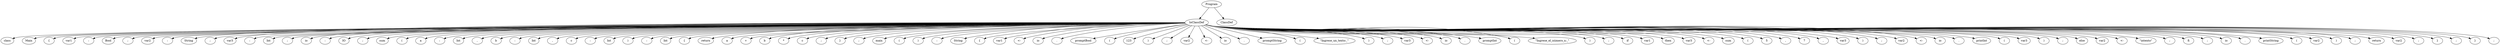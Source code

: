 digraph tree {
rankdir=TB;
nodesep=0.6;
ranksep=0.8;
    "Program_1743667016224" [label="Program"];
    "IoClassDef_1743667016336" [label="IoClassDef"];
    "class_1743651190400" [label="class"];
    "Main_1743667425344" [label="Main"];
    "{_1743667425408" [label="{"];
    "var1_1743667425920" [label="var1"];
    ":_1743667425984" [label=":"];
    "Bool_1743667426176" [label="Bool"];
    ";_1743667426048" [label=";"];
    "var2_1743667425856" [label="var2"];
    ":_1743667426240" [label=":"];
    "String_1743667426368" [label="String"];
    ";_1743667426112" [label=";"];
    "var3_1743667426304" [label="var3"];
    ":_1743667426432" [label=":"];
    "Int_1743667426496" [label="Int"];
    ";_1743667426560" [label=";"];
    "io_1743667426624" [label="io"];
    ":_1743667426688" [label=":"];
    "IO_1743667426752" [label="IO"];
    ";_1743667426816" [label=";"];
    "sum_1743667426880" [label="sum"];
    "(_1743667426944" [label="("];
    "a_1743667427008" [label="a"];
    ":_1743667427072" [label=":"];
    "Int_1743667427136" [label="Int"];
    ",_1743667427200" [label=","];
    "b_1743667427264" [label="b"];
    ":_1743667427328" [label=":"];
    "Int_1743667427392" [label="Int"];
    ",_1743667427456" [label=","];
    "c_1743667427520" [label="c"];
    ":_1743667427584" [label=":"];
    "Int_1743667427648" [label="Int"];
    ")_1743667427712" [label=")"];
    ":_1743667427776" [label=":"];
    "Int_1743667427840" [label="Int"];
    "{_1743667427904" [label="{"];
    "return_1743667427968" [label="return"];
    "a_1743667428032" [label="a"];
    "+_1743667428096" [label="+"];
    "b_1743667428160" [label="b"];
    "*_1743667428224" [label="*"];
    "c_1743667428288" [label="c"];
    ";_1743667428352" [label=";"];
    "}_1743667428416" [label="}"];
    ";_1743667428480" [label=";"];
    "main_1743667428544" [label="main"];
    "(_1743667428608" [label="("];
    ")_1743667428672" [label=")"];
    ":_1743667428736" [label=":"];
    "String_1743667428800" [label="String"];
    "{_1743667428864" [label="{"];
    "var1_1743667428928" [label="var1"];
    "<-_1743667428992" [label="<-"];
    "io_1743667429056" [label="io"];
    "._1743667429120" [label="."];
    "promptBool_1743667429184" [label="promptBool"];
    "(_1743667429248" [label="("];
    "123_1743667429312" [label="123"];
    ")_1743667560512" [label=")"];
    ";_1743667560576" [label=";"];
    "var2_1743667560640" [label="var2"];
    "<-_1743667560704" [label="<-"];
    "io_1743667560768" [label="io"];
    "._1743667560832" [label="."];
    "promptString_1743667560896" [label="promptString"];
    "(_1743667560960" [label="("];
    "\\\"Ingrese_un_texto:_\\\"_1743667561024" [label="\"Ingrese_un_texto:_\""];
    ")_1743667561088" [label=")"];
    ";_1743667561152" [label=";"];
    "var3_1743667561216" [label="var3"];
    "<-_1743667561280" [label="<-"];
    "io_1743667561344" [label="io"];
    "._1743667561408" [label="."];
    "promptInt_1743667561472" [label="promptInt"];
    "(_1743667561792" [label="("];
    "\\\"Ingrese_el_número_x:_\\\"_1743667561536" [label="\"Ingrese_el_número_x:_\""];
    ")_1743667561728" [label=")"];
    ";_1743667561856" [label=";"];
    "if_1743667561920" [label="if"];
    "var1_1743667561984" [label="var1"];
    "then_1743667562048" [label="then"];
    "var3_1743667562112" [label="var3"];
    "<-_1743667562176" [label="<-"];
    "sum_1743667562240" [label="sum"];
    "(_1743667562304" [label="("];
    "5_1743667562368" [label="5"];
    ",_1743667562432" [label=","];
    "7_1743667562496" [label="7"];
    ",_1743667562560" [label=","];
    "var3_1743667562624" [label="var3"];
    ")_1743667562688" [label=")"];
    ";_1743667562752" [label=";"];
    "var2_1743667562816" [label="var2"];
    "<-_1743667562880" [label="<-"];
    "io_1743667562944" [label="io"];
    "._1743667563136" [label="."];
    "printInt_1743667563008" [label="printInt"];
    "(_1743667563200" [label="("];
    "var3_1743667563264" [label="var3"];
    ")_1743667563328" [label=")"];
    ";_1743667563392" [label=";"];
    "else_1743667563456" [label="else"];
    "var2_1743667563520" [label="var2"];
    "<-_1743667563584" [label="<-"];
    "\\\"intento\\\"_1743667563648" [label="\"intento\""];
    ";_1743667563712" [label=";"];
    "fi_1743667563776" [label="fi"];
    ";_1743667563840" [label=";"];
    "io_1743667563904" [label="io"];
    "._1743667563968" [label="."];
    "printString_1743667564032" [label="printString"];
    "(_1743667564096" [label="("];
    "var2_1743667564160" [label="var2"];
    ")_1743667564224" [label=")"];
    ";_1743667564288" [label=";"];
    "return_1743667564352" [label="return"];
    "var2_1743667564416" [label="var2"];
    ";_1743667564480" [label=";"];
    "}_1743667564544" [label="}"];
    ";_1743667564608" [label=";"];
    "}_1743667564672" [label="}"];
    ";_1743667564864" [label=";"];
    "ClassDef_1743667016672" [label="ClassDef"];
    "Program_1743667016224" -> "IoClassDef_1743667016336";
    "Program_1743667016224" -> "ClassDef_1743667016672";
    "IoClassDef_1743667016336" -> "class_1743651190400";
    "IoClassDef_1743667016336" -> "Main_1743667425344";
    "IoClassDef_1743667016336" -> "{_1743667425408";
    "IoClassDef_1743667016336" -> "var1_1743667425920";
    "IoClassDef_1743667016336" -> ":_1743667425984";
    "IoClassDef_1743667016336" -> "Bool_1743667426176";
    "IoClassDef_1743667016336" -> ";_1743667426048";
    "IoClassDef_1743667016336" -> "var2_1743667425856";
    "IoClassDef_1743667016336" -> ":_1743667426240";
    "IoClassDef_1743667016336" -> "String_1743667426368";
    "IoClassDef_1743667016336" -> ";_1743667426112";
    "IoClassDef_1743667016336" -> "var3_1743667426304";
    "IoClassDef_1743667016336" -> ":_1743667426432";
    "IoClassDef_1743667016336" -> "Int_1743667426496";
    "IoClassDef_1743667016336" -> ";_1743667426560";
    "IoClassDef_1743667016336" -> "io_1743667426624";
    "IoClassDef_1743667016336" -> ":_1743667426688";
    "IoClassDef_1743667016336" -> "IO_1743667426752";
    "IoClassDef_1743667016336" -> ";_1743667426816";
    "IoClassDef_1743667016336" -> "sum_1743667426880";
    "IoClassDef_1743667016336" -> "(_1743667426944";
    "IoClassDef_1743667016336" -> "a_1743667427008";
    "IoClassDef_1743667016336" -> ":_1743667427072";
    "IoClassDef_1743667016336" -> "Int_1743667427136";
    "IoClassDef_1743667016336" -> ",_1743667427200";
    "IoClassDef_1743667016336" -> "b_1743667427264";
    "IoClassDef_1743667016336" -> ":_1743667427328";
    "IoClassDef_1743667016336" -> "Int_1743667427392";
    "IoClassDef_1743667016336" -> ",_1743667427456";
    "IoClassDef_1743667016336" -> "c_1743667427520";
    "IoClassDef_1743667016336" -> ":_1743667427584";
    "IoClassDef_1743667016336" -> "Int_1743667427648";
    "IoClassDef_1743667016336" -> ")_1743667427712";
    "IoClassDef_1743667016336" -> ":_1743667427776";
    "IoClassDef_1743667016336" -> "Int_1743667427840";
    "IoClassDef_1743667016336" -> "{_1743667427904";
    "IoClassDef_1743667016336" -> "return_1743667427968";
    "IoClassDef_1743667016336" -> "a_1743667428032";
    "IoClassDef_1743667016336" -> "+_1743667428096";
    "IoClassDef_1743667016336" -> "b_1743667428160";
    "IoClassDef_1743667016336" -> "*_1743667428224";
    "IoClassDef_1743667016336" -> "c_1743667428288";
    "IoClassDef_1743667016336" -> ";_1743667428352";
    "IoClassDef_1743667016336" -> "}_1743667428416";
    "IoClassDef_1743667016336" -> ";_1743667428480";
    "IoClassDef_1743667016336" -> "main_1743667428544";
    "IoClassDef_1743667016336" -> "(_1743667428608";
    "IoClassDef_1743667016336" -> ")_1743667428672";
    "IoClassDef_1743667016336" -> ":_1743667428736";
    "IoClassDef_1743667016336" -> "String_1743667428800";
    "IoClassDef_1743667016336" -> "{_1743667428864";
    "IoClassDef_1743667016336" -> "var1_1743667428928";
    "IoClassDef_1743667016336" -> "<-_1743667428992";
    "IoClassDef_1743667016336" -> "io_1743667429056";
    "IoClassDef_1743667016336" -> "._1743667429120";
    "IoClassDef_1743667016336" -> "promptBool_1743667429184";
    "IoClassDef_1743667016336" -> "(_1743667429248";
    "IoClassDef_1743667016336" -> "123_1743667429312";
    "IoClassDef_1743667016336" -> ")_1743667560512";
    "IoClassDef_1743667016336" -> ";_1743667560576";
    "IoClassDef_1743667016336" -> "var2_1743667560640";
    "IoClassDef_1743667016336" -> "<-_1743667560704";
    "IoClassDef_1743667016336" -> "io_1743667560768";
    "IoClassDef_1743667016336" -> "._1743667560832";
    "IoClassDef_1743667016336" -> "promptString_1743667560896";
    "IoClassDef_1743667016336" -> "(_1743667560960";
    "IoClassDef_1743667016336" -> "\\\"Ingrese_un_texto:_\\\"_1743667561024";
    "IoClassDef_1743667016336" -> ")_1743667561088";
    "IoClassDef_1743667016336" -> ";_1743667561152";
    "IoClassDef_1743667016336" -> "var3_1743667561216";
    "IoClassDef_1743667016336" -> "<-_1743667561280";
    "IoClassDef_1743667016336" -> "io_1743667561344";
    "IoClassDef_1743667016336" -> "._1743667561408";
    "IoClassDef_1743667016336" -> "promptInt_1743667561472";
    "IoClassDef_1743667016336" -> "(_1743667561792";
    "IoClassDef_1743667016336" -> "\\\"Ingrese_el_número_x:_\\\"_1743667561536";
    "IoClassDef_1743667016336" -> ")_1743667561728";
    "IoClassDef_1743667016336" -> ";_1743667561856";
    "IoClassDef_1743667016336" -> "if_1743667561920";
    "IoClassDef_1743667016336" -> "var1_1743667561984";
    "IoClassDef_1743667016336" -> "then_1743667562048";
    "IoClassDef_1743667016336" -> "var3_1743667562112";
    "IoClassDef_1743667016336" -> "<-_1743667562176";
    "IoClassDef_1743667016336" -> "sum_1743667562240";
    "IoClassDef_1743667016336" -> "(_1743667562304";
    "IoClassDef_1743667016336" -> "5_1743667562368";
    "IoClassDef_1743667016336" -> ",_1743667562432";
    "IoClassDef_1743667016336" -> "7_1743667562496";
    "IoClassDef_1743667016336" -> ",_1743667562560";
    "IoClassDef_1743667016336" -> "var3_1743667562624";
    "IoClassDef_1743667016336" -> ")_1743667562688";
    "IoClassDef_1743667016336" -> ";_1743667562752";
    "IoClassDef_1743667016336" -> "var2_1743667562816";
    "IoClassDef_1743667016336" -> "<-_1743667562880";
    "IoClassDef_1743667016336" -> "io_1743667562944";
    "IoClassDef_1743667016336" -> "._1743667563136";
    "IoClassDef_1743667016336" -> "printInt_1743667563008";
    "IoClassDef_1743667016336" -> "(_1743667563200";
    "IoClassDef_1743667016336" -> "var3_1743667563264";
    "IoClassDef_1743667016336" -> ")_1743667563328";
    "IoClassDef_1743667016336" -> ";_1743667563392";
    "IoClassDef_1743667016336" -> "else_1743667563456";
    "IoClassDef_1743667016336" -> "var2_1743667563520";
    "IoClassDef_1743667016336" -> "<-_1743667563584";
    "IoClassDef_1743667016336" -> "\\\"intento\\\"_1743667563648";
    "IoClassDef_1743667016336" -> ";_1743667563712";
    "IoClassDef_1743667016336" -> "fi_1743667563776";
    "IoClassDef_1743667016336" -> ";_1743667563840";
    "IoClassDef_1743667016336" -> "io_1743667563904";
    "IoClassDef_1743667016336" -> "._1743667563968";
    "IoClassDef_1743667016336" -> "printString_1743667564032";
    "IoClassDef_1743667016336" -> "(_1743667564096";
    "IoClassDef_1743667016336" -> "var2_1743667564160";
    "IoClassDef_1743667016336" -> ")_1743667564224";
    "IoClassDef_1743667016336" -> ";_1743667564288";
    "IoClassDef_1743667016336" -> "return_1743667564352";
    "IoClassDef_1743667016336" -> "var2_1743667564416";
    "IoClassDef_1743667016336" -> ";_1743667564480";
    "IoClassDef_1743667016336" -> "}_1743667564544";
    "IoClassDef_1743667016336" -> ";_1743667564608";
    "IoClassDef_1743667016336" -> "}_1743667564672";
    "IoClassDef_1743667016336" -> ";_1743667564864";
}
